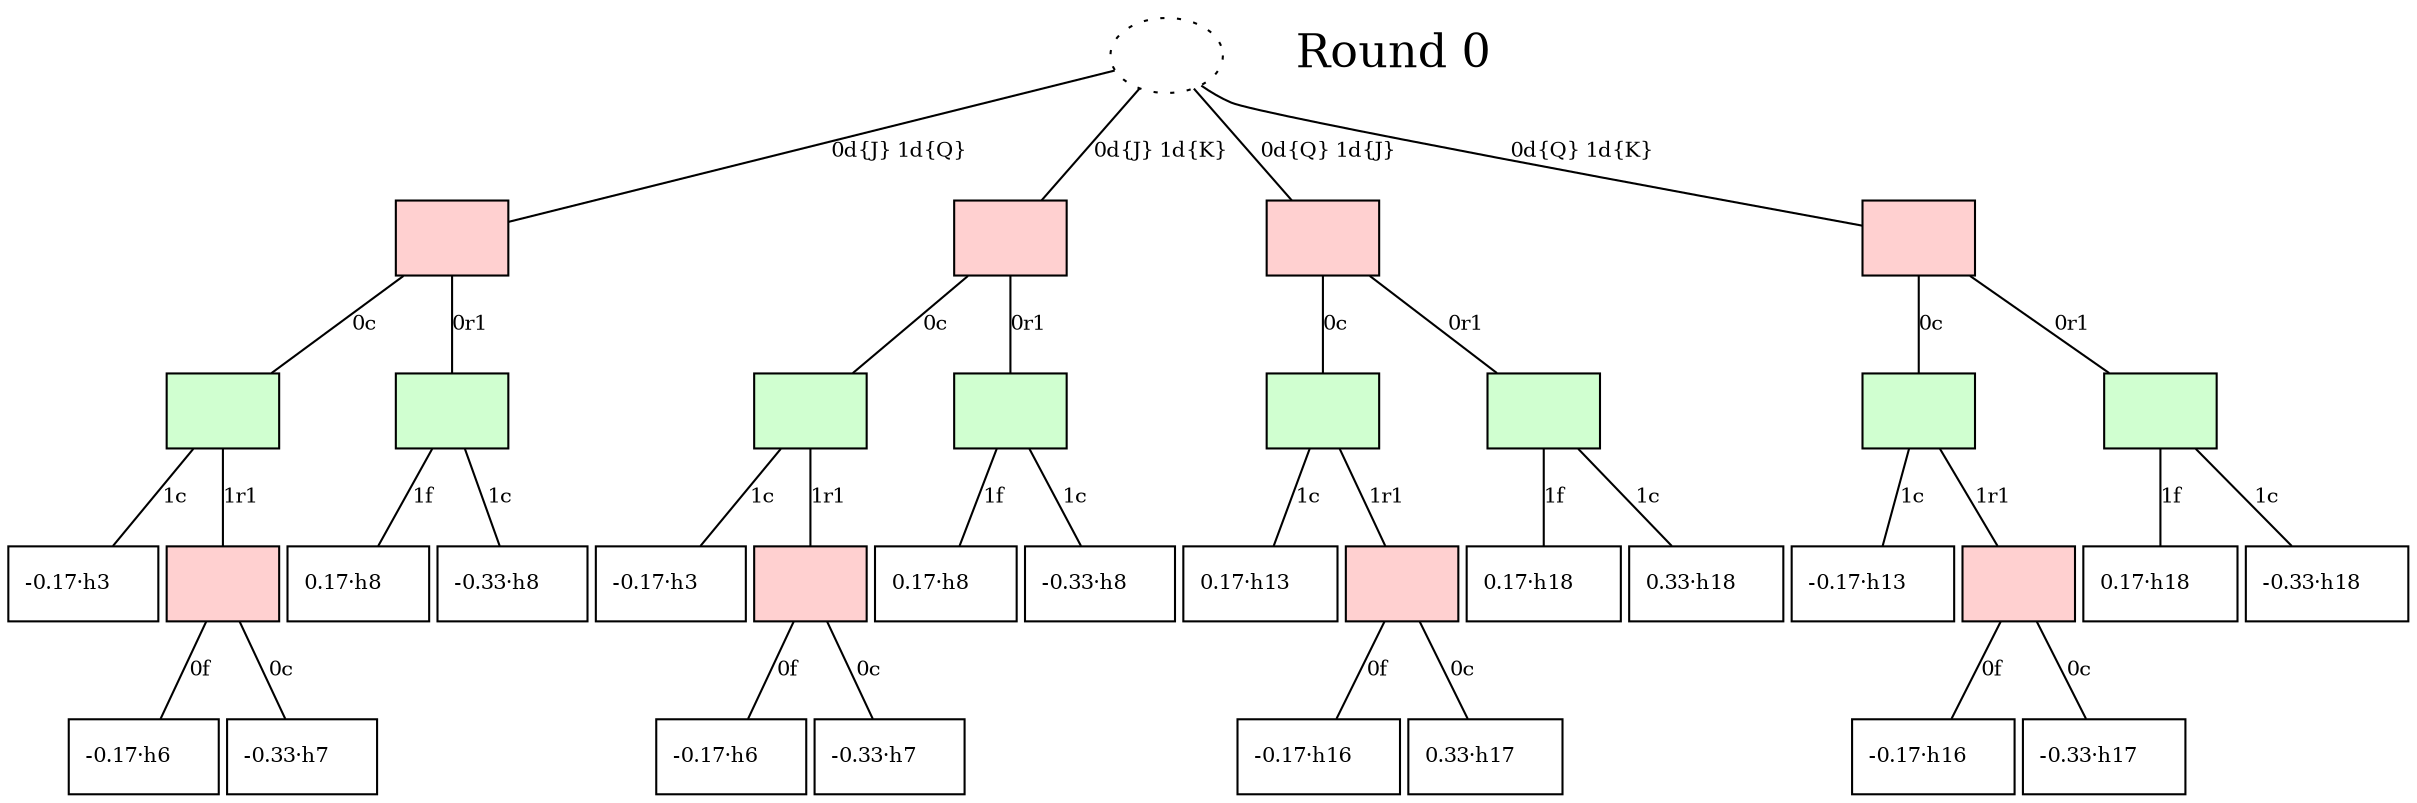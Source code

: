 digraph G {
graph [labeljust="l" labelloc="t" fontsize="10" nodesep="0.05" fontname="arial" ];
node[fontsize="10" ];
edge[arrowhead="none" fontsize="10" ];
"n4"[label="-0.17·h3     " fillcolor="#FFFFFF" style="filled" shape="box" ];
"n3" -> "n4"[label="1c" ];
"n6"[label="-0.17·h6     " fillcolor="#FFFFFF" style="filled" shape="box" ];
"n5" -> "n6"[label="0f" ];
"n7"[label="-0.33·h7     " fillcolor="#FFFFFF" style="filled" shape="box" ];
"n5" -> "n7"[label="0c" ];
"n5"[label="" fillcolor="#FFD0D0" style="filled" shape="box" ];
"n3" -> "n5"[label="1r1" ];
"n3"[label="" fillcolor="#D0FFD0" style="filled" shape="box" ];
"n2" -> "n3"[label="0c" ];
"n9"[label="0.17·h8     " fillcolor="#FFFFFF" style="filled" shape="box" ];
"n8" -> "n9"[label="1f" ];
"n10"[label="-0.33·h8     " fillcolor="#FFFFFF" style="filled" shape="box" ];
"n8" -> "n10"[label="1c" ];
"n8"[label="" fillcolor="#D0FFD0" style="filled" shape="box" ];
"n2" -> "n8"[label="0r1" ];
"n2"[label="" fillcolor="#FFD0D0" style="filled" shape="box" ];
"n0" -> "n2"[label="0d{J} 1d{Q}" ];
"n13"[label="-0.17·h3     " fillcolor="#FFFFFF" style="filled" shape="box" ];
"n12" -> "n13"[label="1c" ];
"n15"[label="-0.17·h6     " fillcolor="#FFFFFF" style="filled" shape="box" ];
"n14" -> "n15"[label="0f" ];
"n16"[label="-0.33·h7     " fillcolor="#FFFFFF" style="filled" shape="box" ];
"n14" -> "n16"[label="0c" ];
"n14"[label="" fillcolor="#FFD0D0" style="filled" shape="box" ];
"n12" -> "n14"[label="1r1" ];
"n12"[label="" fillcolor="#D0FFD0" style="filled" shape="box" ];
"n11" -> "n12"[label="0c" ];
"n18"[label="0.17·h8     " fillcolor="#FFFFFF" style="filled" shape="box" ];
"n17" -> "n18"[label="1f" ];
"n19"[label="-0.33·h8     " fillcolor="#FFFFFF" style="filled" shape="box" ];
"n17" -> "n19"[label="1c" ];
"n17"[label="" fillcolor="#D0FFD0" style="filled" shape="box" ];
"n11" -> "n17"[label="0r1" ];
"n11"[label="" fillcolor="#FFD0D0" style="filled" shape="box" ];
"n0" -> "n11"[label="0d{J} 1d{K}" ];
"n23"[label="0.17·h13     " fillcolor="#FFFFFF" style="filled" shape="box" ];
"n22" -> "n23"[label="1c" ];
"n25"[label="-0.17·h16     " fillcolor="#FFFFFF" style="filled" shape="box" ];
"n24" -> "n25"[label="0f" ];
"n26"[label="0.33·h17     " fillcolor="#FFFFFF" style="filled" shape="box" ];
"n24" -> "n26"[label="0c" ];
"n24"[label="" fillcolor="#FFD0D0" style="filled" shape="box" ];
"n22" -> "n24"[label="1r1" ];
"n22"[label="" fillcolor="#D0FFD0" style="filled" shape="box" ];
"n21" -> "n22"[label="0c" ];
"n28"[label="0.17·h18     " fillcolor="#FFFFFF" style="filled" shape="box" ];
"n27" -> "n28"[label="1f" ];
"n29"[label="0.33·h18     " fillcolor="#FFFFFF" style="filled" shape="box" ];
"n27" -> "n29"[label="1c" ];
"n27"[label="" fillcolor="#D0FFD0" style="filled" shape="box" ];
"n21" -> "n27"[label="0r1" ];
"n21"[label="" fillcolor="#FFD0D0" style="filled" shape="box" ];
"n0" -> "n21"[label="0d{Q} 1d{J}" ];
"n32"[label="-0.17·h13     " fillcolor="#FFFFFF" style="filled" shape="box" ];
"n31" -> "n32"[label="1c" ];
"n34"[label="-0.17·h16     " fillcolor="#FFFFFF" style="filled" shape="box" ];
"n33" -> "n34"[label="0f" ];
"n35"[label="-0.33·h17     " fillcolor="#FFFFFF" style="filled" shape="box" ];
"n33" -> "n35"[label="0c" ];
"n33"[label="" fillcolor="#FFD0D0" style="filled" shape="box" ];
"n31" -> "n33"[label="1r1" ];
"n31"[label="" fillcolor="#D0FFD0" style="filled" shape="box" ];
"n30" -> "n31"[label="0c" ];
"n37"[label="0.17·h18     " fillcolor="#FFFFFF" style="filled" shape="box" ];
"n36" -> "n37"[label="1f" ];
"n38"[label="-0.33·h18     " fillcolor="#FFFFFF" style="filled" shape="box" ];
"n36" -> "n38"[label="1c" ];
"n36"[label="" fillcolor="#D0FFD0" style="filled" shape="box" ];
"n30" -> "n36"[label="0r1" ];
"n30"[label="" fillcolor="#FFD0D0" style="filled" shape="box" ];
"n0" -> "n30"[label="0d{Q} 1d{K}" ];
{rank=same; round0;
"n0"[label="" fillcolor="#FFFFFF" style="filled, dotted" shape="ellipse" ];
}
{
"round0"[fontsize="22" style="bold" peripheries="0" label="Round 0" ];
}
}
